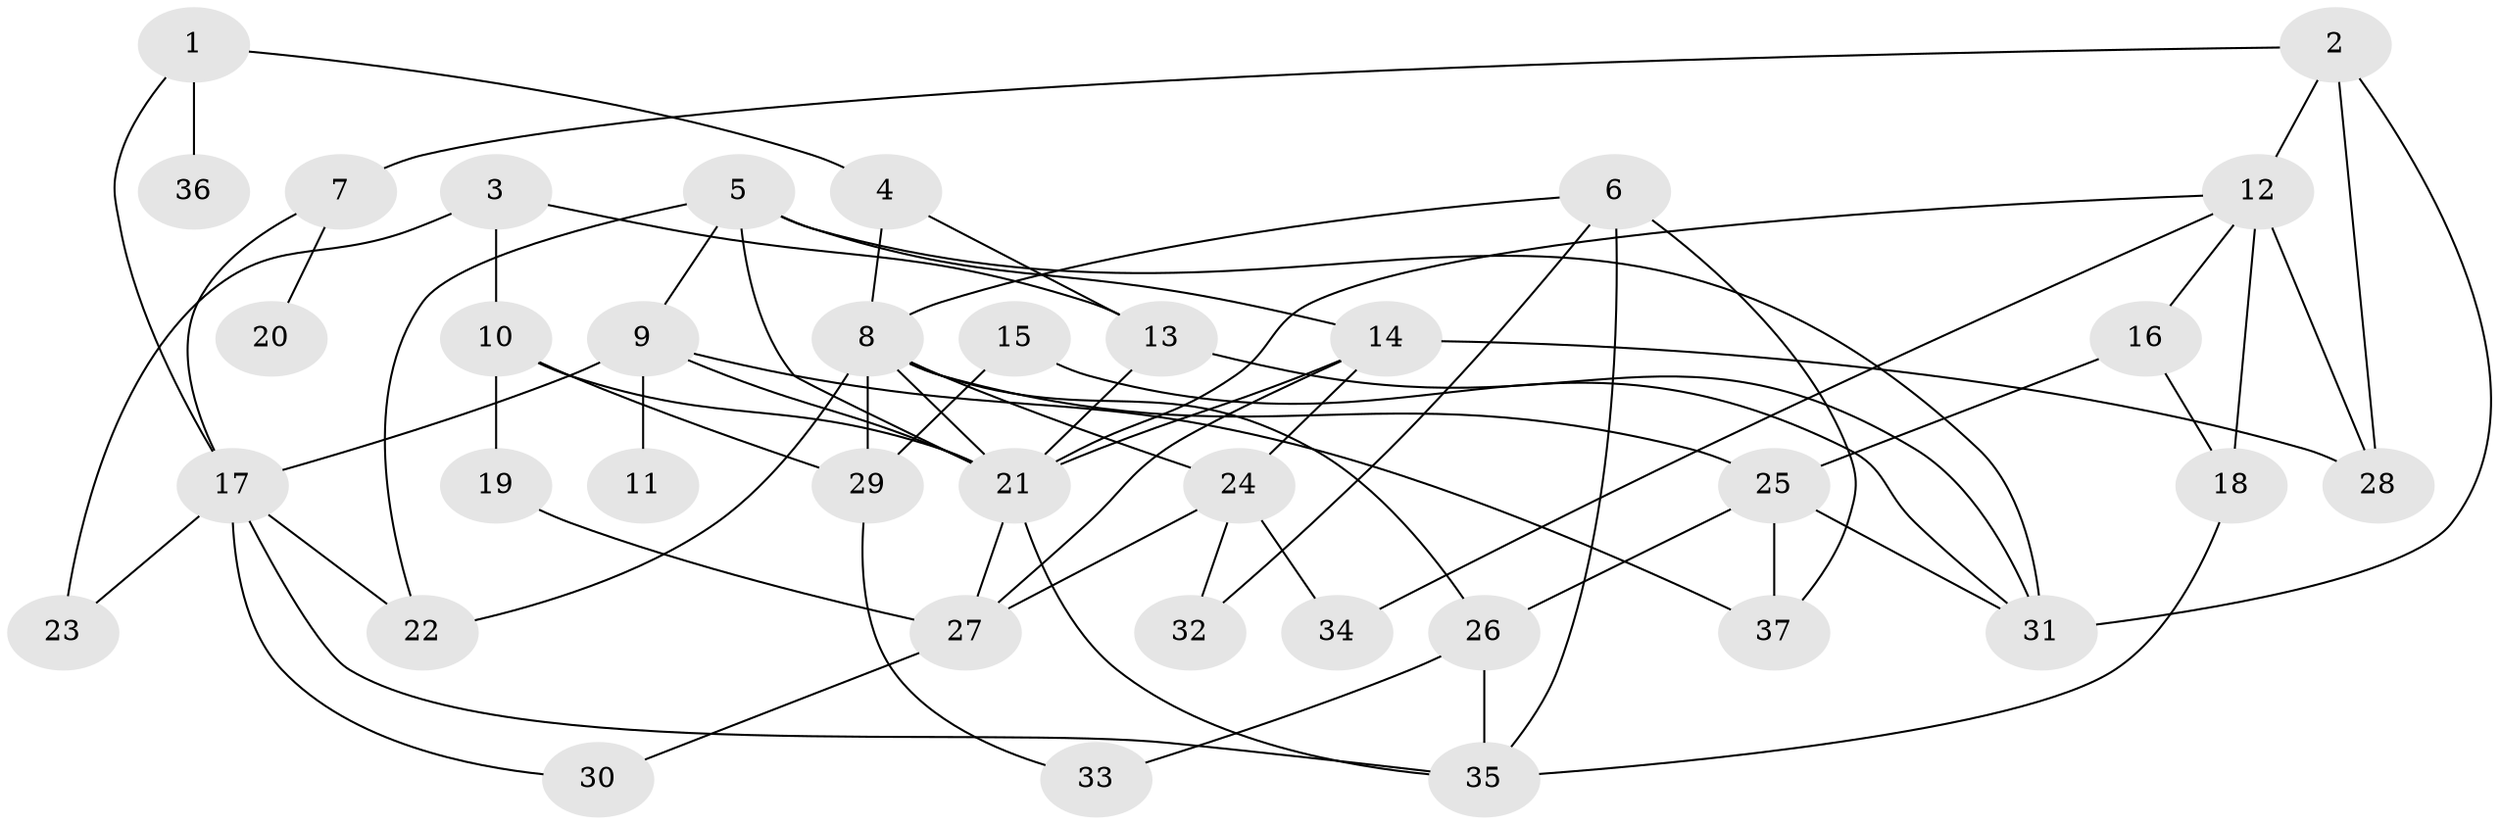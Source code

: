 // original degree distribution, {9: 0.013513513513513514, 3: 0.24324324324324326, 8: 0.013513513513513514, 6: 0.02702702702702703, 4: 0.10810810810810811, 5: 0.12162162162162163, 2: 0.33783783783783783, 1: 0.13513513513513514}
// Generated by graph-tools (version 1.1) at 2025/01/03/09/25 03:01:02]
// undirected, 37 vertices, 69 edges
graph export_dot {
graph [start="1"]
  node [color=gray90,style=filled];
  1;
  2;
  3;
  4;
  5;
  6;
  7;
  8;
  9;
  10;
  11;
  12;
  13;
  14;
  15;
  16;
  17;
  18;
  19;
  20;
  21;
  22;
  23;
  24;
  25;
  26;
  27;
  28;
  29;
  30;
  31;
  32;
  33;
  34;
  35;
  36;
  37;
  1 -- 4 [weight=1.0];
  1 -- 17 [weight=1.0];
  1 -- 36 [weight=1.0];
  2 -- 7 [weight=1.0];
  2 -- 12 [weight=2.0];
  2 -- 28 [weight=1.0];
  2 -- 31 [weight=2.0];
  3 -- 10 [weight=1.0];
  3 -- 13 [weight=1.0];
  3 -- 23 [weight=1.0];
  4 -- 8 [weight=1.0];
  4 -- 13 [weight=1.0];
  5 -- 9 [weight=1.0];
  5 -- 14 [weight=1.0];
  5 -- 21 [weight=1.0];
  5 -- 22 [weight=1.0];
  5 -- 31 [weight=1.0];
  6 -- 8 [weight=1.0];
  6 -- 32 [weight=1.0];
  6 -- 35 [weight=1.0];
  6 -- 37 [weight=1.0];
  7 -- 17 [weight=1.0];
  7 -- 20 [weight=1.0];
  8 -- 21 [weight=1.0];
  8 -- 22 [weight=1.0];
  8 -- 24 [weight=1.0];
  8 -- 25 [weight=1.0];
  8 -- 26 [weight=1.0];
  8 -- 29 [weight=1.0];
  9 -- 11 [weight=1.0];
  9 -- 17 [weight=1.0];
  9 -- 21 [weight=1.0];
  9 -- 37 [weight=1.0];
  10 -- 19 [weight=1.0];
  10 -- 21 [weight=1.0];
  10 -- 29 [weight=1.0];
  12 -- 16 [weight=1.0];
  12 -- 18 [weight=1.0];
  12 -- 21 [weight=1.0];
  12 -- 28 [weight=1.0];
  12 -- 34 [weight=1.0];
  13 -- 21 [weight=1.0];
  13 -- 31 [weight=1.0];
  14 -- 21 [weight=1.0];
  14 -- 24 [weight=1.0];
  14 -- 27 [weight=1.0];
  14 -- 28 [weight=1.0];
  15 -- 29 [weight=1.0];
  15 -- 31 [weight=1.0];
  16 -- 18 [weight=1.0];
  16 -- 25 [weight=1.0];
  17 -- 22 [weight=1.0];
  17 -- 23 [weight=1.0];
  17 -- 30 [weight=1.0];
  17 -- 35 [weight=1.0];
  18 -- 35 [weight=1.0];
  19 -- 27 [weight=1.0];
  21 -- 27 [weight=1.0];
  21 -- 35 [weight=1.0];
  24 -- 27 [weight=1.0];
  24 -- 32 [weight=1.0];
  24 -- 34 [weight=1.0];
  25 -- 26 [weight=2.0];
  25 -- 31 [weight=1.0];
  25 -- 37 [weight=1.0];
  26 -- 33 [weight=1.0];
  26 -- 35 [weight=1.0];
  27 -- 30 [weight=1.0];
  29 -- 33 [weight=1.0];
}
